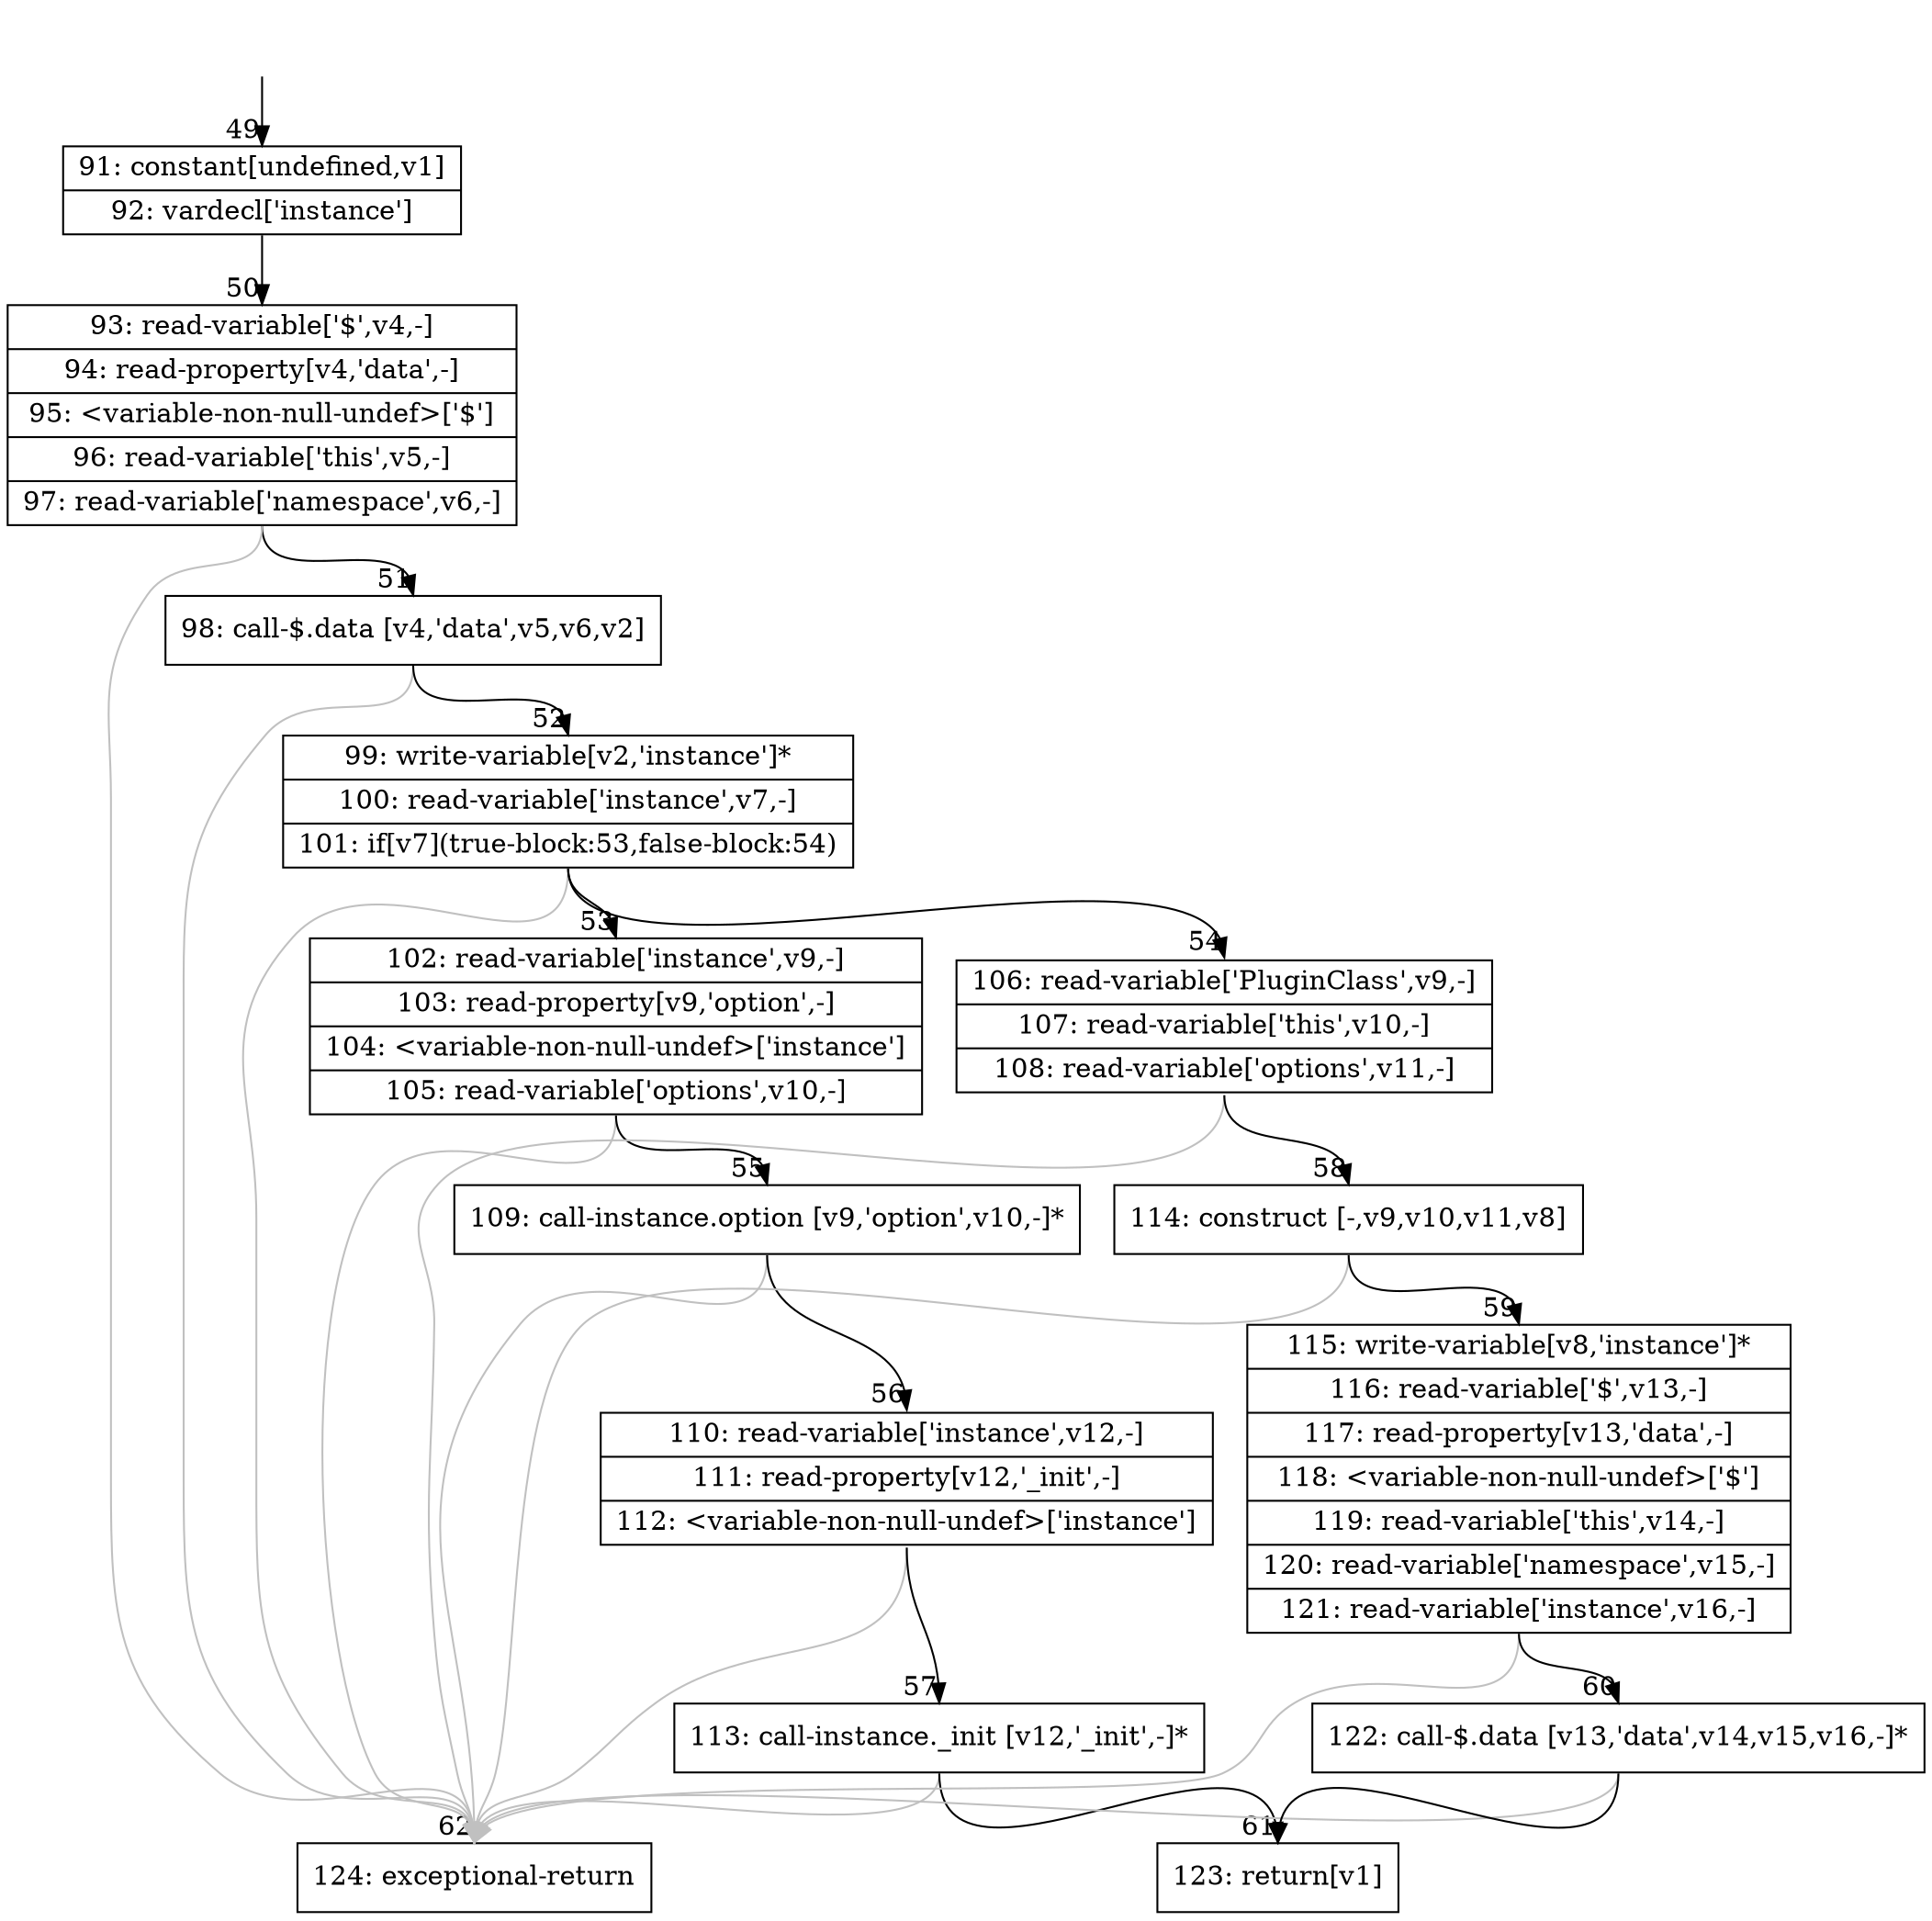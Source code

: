 digraph {
rankdir="TD"
BB_entry9[shape=none,label=""];
BB_entry9 -> BB49 [tailport=s, headport=n, headlabel="    49"]
BB49 [shape=record label="{91: constant[undefined,v1]|92: vardecl['instance']}" ] 
BB49 -> BB50 [tailport=s, headport=n, headlabel="      50"]
BB50 [shape=record label="{93: read-variable['$',v4,-]|94: read-property[v4,'data',-]|95: \<variable-non-null-undef\>['$']|96: read-variable['this',v5,-]|97: read-variable['namespace',v6,-]}" ] 
BB50 -> BB51 [tailport=s, headport=n, headlabel="      51"]
BB50 -> BB62 [tailport=s, headport=n, color=gray, headlabel="      62"]
BB51 [shape=record label="{98: call-$.data [v4,'data',v5,v6,v2]}" ] 
BB51 -> BB52 [tailport=s, headport=n, headlabel="      52"]
BB51 -> BB62 [tailport=s, headport=n, color=gray]
BB52 [shape=record label="{99: write-variable[v2,'instance']*|100: read-variable['instance',v7,-]|101: if[v7](true-block:53,false-block:54)}" ] 
BB52 -> BB53 [tailport=s, headport=n, headlabel="      53"]
BB52 -> BB54 [tailport=s, headport=n, headlabel="      54"]
BB52 -> BB62 [tailport=s, headport=n, color=gray]
BB53 [shape=record label="{102: read-variable['instance',v9,-]|103: read-property[v9,'option',-]|104: \<variable-non-null-undef\>['instance']|105: read-variable['options',v10,-]}" ] 
BB53 -> BB55 [tailport=s, headport=n, headlabel="      55"]
BB53 -> BB62 [tailport=s, headport=n, color=gray]
BB54 [shape=record label="{106: read-variable['PluginClass',v9,-]|107: read-variable['this',v10,-]|108: read-variable['options',v11,-]}" ] 
BB54 -> BB58 [tailport=s, headport=n, headlabel="      58"]
BB54 -> BB62 [tailport=s, headport=n, color=gray]
BB55 [shape=record label="{109: call-instance.option [v9,'option',v10,-]*}" ] 
BB55 -> BB56 [tailport=s, headport=n, headlabel="      56"]
BB55 -> BB62 [tailport=s, headport=n, color=gray]
BB56 [shape=record label="{110: read-variable['instance',v12,-]|111: read-property[v12,'_init',-]|112: \<variable-non-null-undef\>['instance']}" ] 
BB56 -> BB57 [tailport=s, headport=n, headlabel="      57"]
BB56 -> BB62 [tailport=s, headport=n, color=gray]
BB57 [shape=record label="{113: call-instance._init [v12,'_init',-]*}" ] 
BB57 -> BB61 [tailport=s, headport=n, headlabel="      61"]
BB57 -> BB62 [tailport=s, headport=n, color=gray]
BB58 [shape=record label="{114: construct [-,v9,v10,v11,v8]}" ] 
BB58 -> BB59 [tailport=s, headport=n, headlabel="      59"]
BB58 -> BB62 [tailport=s, headport=n, color=gray]
BB59 [shape=record label="{115: write-variable[v8,'instance']*|116: read-variable['$',v13,-]|117: read-property[v13,'data',-]|118: \<variable-non-null-undef\>['$']|119: read-variable['this',v14,-]|120: read-variable['namespace',v15,-]|121: read-variable['instance',v16,-]}" ] 
BB59 -> BB60 [tailport=s, headport=n, headlabel="      60"]
BB59 -> BB62 [tailport=s, headport=n, color=gray]
BB60 [shape=record label="{122: call-$.data [v13,'data',v14,v15,v16,-]*}" ] 
BB60 -> BB61 [tailport=s, headport=n]
BB60 -> BB62 [tailport=s, headport=n, color=gray]
BB61 [shape=record label="{123: return[v1]}" ] 
BB62 [shape=record label="{124: exceptional-return}" ] 
//#$~ 111
}
